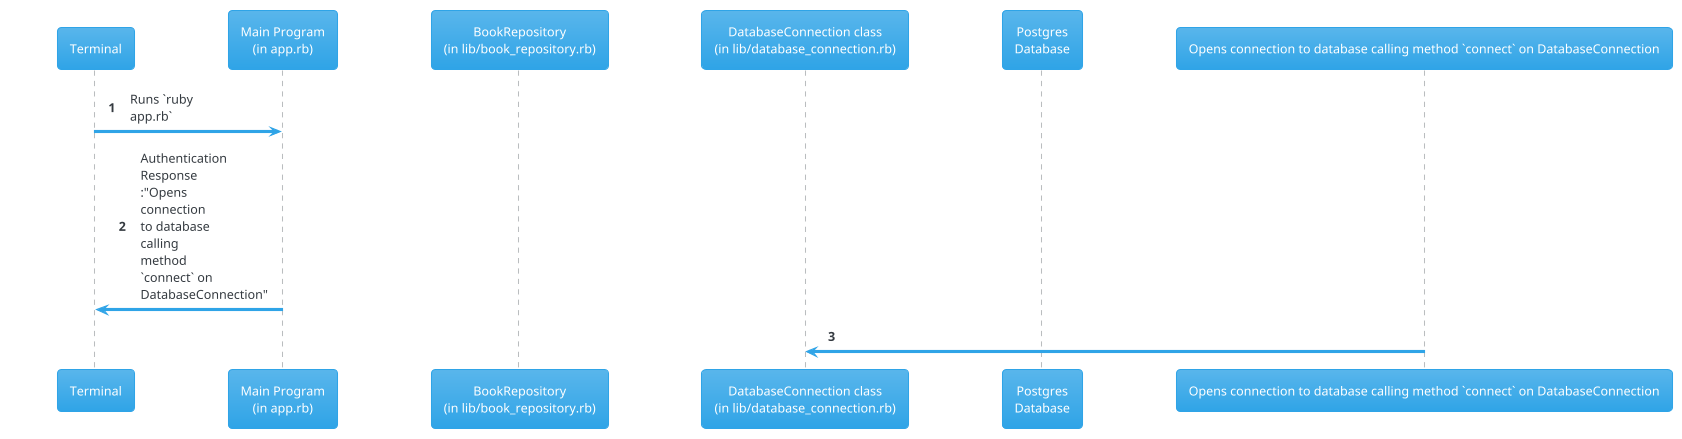 @startuml
!theme cerulean
'https://plantuml.com/sequence-diagram

autonumber
skinparam maxMessageSize 70
participant Terminal
participant "Main Program\n(in app.rb)"
participant "BookRepository\n(in lib/book_repository.rb)"
participant "DatabaseConnection class\n(in lib/database_connection.rb)"
participant "Postgres\nDatabase"
"Terminal" -> "Main Program\n(in app.rb)": Runs `ruby app.rb`
"Main Program\n(in app.rb)" -> "Terminal": Authentication Response :"Opens connection to database calling method `connect` on DatabaseConnection"
"Opens connection to database calling method `connect` on DatabaseConnection" -> "DatabaseConnection class\n(in lib/database_connection.rb)"

@enduml